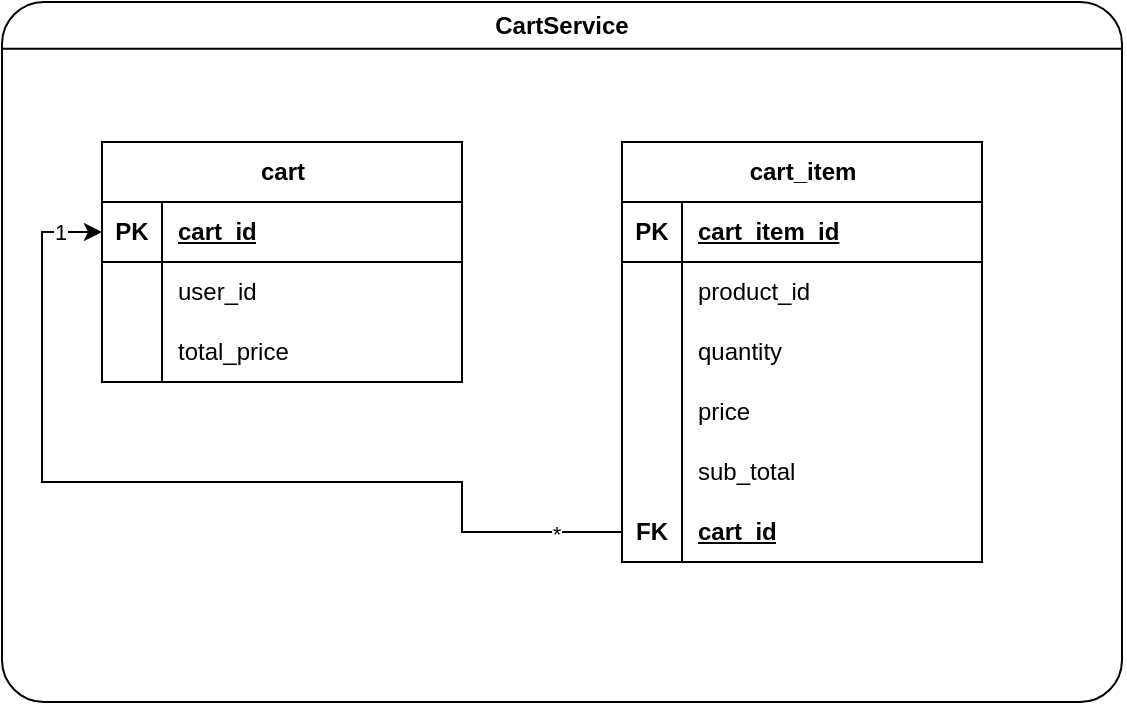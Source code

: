 <mxfile version="26.0.9">
  <diagram name="Page-1" id="9XJTLDaHDHJBWeb8qHbM">
    <mxGraphModel dx="869" dy="550" grid="1" gridSize="10" guides="1" tooltips="1" connect="1" arrows="1" fold="1" page="1" pageScale="1" pageWidth="1600" pageHeight="900" math="0" shadow="0" adaptiveColors="none">
      <root>
        <mxCell id="0" />
        <mxCell id="1" parent="0" />
        <mxCell id="pPpyBDMtFfofiaVpj8u_-1" value="" style="group;movable=0;resizable=0;rotatable=0;deletable=0;editable=0;locked=1;connectable=0;" vertex="1" connectable="0" parent="1">
          <mxGeometry x="500" y="310" width="560" height="350" as="geometry" />
        </mxCell>
        <mxCell id="pPpyBDMtFfofiaVpj8u_-2" value="" style="group" vertex="1" connectable="0" parent="pPpyBDMtFfofiaVpj8u_-1">
          <mxGeometry width="560" height="350.0" as="geometry" />
        </mxCell>
        <mxCell id="pPpyBDMtFfofiaVpj8u_-3" value="" style="rounded=1;whiteSpace=wrap;html=1;container=0;arcSize=6;" vertex="1" parent="pPpyBDMtFfofiaVpj8u_-2">
          <mxGeometry width="560.0" height="350.0" as="geometry" />
        </mxCell>
        <mxCell id="pPpyBDMtFfofiaVpj8u_-4" value="" style="endArrow=none;html=1;rounded=0;exitX=0;exitY=0.25;exitDx=0;exitDy=0;entryX=1;entryY=0.25;entryDx=0;entryDy=0;" edge="1" parent="pPpyBDMtFfofiaVpj8u_-2">
          <mxGeometry width="50" height="50" relative="1" as="geometry">
            <mxPoint y="23.333" as="sourcePoint" />
            <mxPoint x="560.0" y="23.333" as="targetPoint" />
          </mxGeometry>
        </mxCell>
        <mxCell id="pPpyBDMtFfofiaVpj8u_-5" value="&lt;b&gt;&lt;font style=&quot;font-size: 12px;&quot;&gt;CartService&lt;/font&gt;&lt;/b&gt;" style="text;html=1;align=center;verticalAlign=middle;whiteSpace=wrap;rounded=0;fontSize=8;container=0;" vertex="1" parent="pPpyBDMtFfofiaVpj8u_-2">
          <mxGeometry width="560" height="23.333" as="geometry" />
        </mxCell>
        <mxCell id="pPpyBDMtFfofiaVpj8u_-6" style="edgeStyle=orthogonalEdgeStyle;rounded=0;orthogonalLoop=1;jettySize=auto;html=1;entryX=0;entryY=0.5;entryDx=0;entryDy=0;flowAnimation=0;endArrow=none;startFill=1;endFill=1;startArrow=classic;exitX=0;exitY=0.5;exitDx=0;exitDy=0;" edge="1" source="pPpyBDMtFfofiaVpj8u_-10" target="pPpyBDMtFfofiaVpj8u_-32" parent="1">
          <mxGeometry relative="1" as="geometry">
            <Array as="points">
              <mxPoint x="520" y="425" />
              <mxPoint x="520" y="550" />
              <mxPoint x="730" y="550" />
              <mxPoint x="730" y="575" />
            </Array>
          </mxGeometry>
        </mxCell>
        <mxCell id="pPpyBDMtFfofiaVpj8u_-7" value="1" style="edgeLabel;html=1;align=center;verticalAlign=middle;resizable=0;points=[];" vertex="1" connectable="0" parent="pPpyBDMtFfofiaVpj8u_-6">
          <mxGeometry x="-0.91" relative="1" as="geometry">
            <mxPoint as="offset" />
          </mxGeometry>
        </mxCell>
        <mxCell id="pPpyBDMtFfofiaVpj8u_-8" value="*" style="edgeLabel;html=1;align=center;verticalAlign=middle;resizable=0;points=[];" vertex="1" connectable="0" parent="pPpyBDMtFfofiaVpj8u_-6">
          <mxGeometry x="0.858" y="-1" relative="1" as="geometry">
            <mxPoint as="offset" />
          </mxGeometry>
        </mxCell>
        <mxCell id="pPpyBDMtFfofiaVpj8u_-9" value="cart" style="shape=table;startSize=30;container=1;collapsible=1;childLayout=tableLayout;fixedRows=1;rowLines=0;fontStyle=1;align=center;resizeLast=1;html=1;" vertex="1" parent="1">
          <mxGeometry x="550" y="380" width="180" height="120" as="geometry" />
        </mxCell>
        <mxCell id="pPpyBDMtFfofiaVpj8u_-10" value="" style="shape=tableRow;horizontal=0;startSize=0;swimlaneHead=0;swimlaneBody=0;fillColor=none;collapsible=0;dropTarget=0;points=[[0,0.5],[1,0.5]];portConstraint=eastwest;top=0;left=0;right=0;bottom=1;" vertex="1" parent="pPpyBDMtFfofiaVpj8u_-9">
          <mxGeometry y="30" width="180" height="30" as="geometry" />
        </mxCell>
        <mxCell id="pPpyBDMtFfofiaVpj8u_-11" value="PK" style="shape=partialRectangle;connectable=0;fillColor=none;top=0;left=0;bottom=0;right=0;fontStyle=1;overflow=hidden;whiteSpace=wrap;html=1;" vertex="1" parent="pPpyBDMtFfofiaVpj8u_-10">
          <mxGeometry width="30" height="30" as="geometry">
            <mxRectangle width="30" height="30" as="alternateBounds" />
          </mxGeometry>
        </mxCell>
        <mxCell id="pPpyBDMtFfofiaVpj8u_-12" value="cart_id" style="shape=partialRectangle;connectable=0;fillColor=none;top=0;left=0;bottom=0;right=0;align=left;spacingLeft=6;fontStyle=5;overflow=hidden;whiteSpace=wrap;html=1;" vertex="1" parent="pPpyBDMtFfofiaVpj8u_-10">
          <mxGeometry x="30" width="150" height="30" as="geometry">
            <mxRectangle width="150" height="30" as="alternateBounds" />
          </mxGeometry>
        </mxCell>
        <mxCell id="pPpyBDMtFfofiaVpj8u_-13" value="" style="shape=tableRow;horizontal=0;startSize=0;swimlaneHead=0;swimlaneBody=0;fillColor=none;collapsible=0;dropTarget=0;points=[[0,0.5],[1,0.5]];portConstraint=eastwest;top=0;left=0;right=0;bottom=0;" vertex="1" parent="pPpyBDMtFfofiaVpj8u_-9">
          <mxGeometry y="60" width="180" height="30" as="geometry" />
        </mxCell>
        <mxCell id="pPpyBDMtFfofiaVpj8u_-14" value="" style="shape=partialRectangle;connectable=0;fillColor=none;top=0;left=0;bottom=0;right=0;editable=1;overflow=hidden;whiteSpace=wrap;html=1;" vertex="1" parent="pPpyBDMtFfofiaVpj8u_-13">
          <mxGeometry width="30" height="30" as="geometry">
            <mxRectangle width="30" height="30" as="alternateBounds" />
          </mxGeometry>
        </mxCell>
        <mxCell id="pPpyBDMtFfofiaVpj8u_-15" value="user_id" style="shape=partialRectangle;connectable=0;fillColor=none;top=0;left=0;bottom=0;right=0;align=left;spacingLeft=6;overflow=hidden;whiteSpace=wrap;html=1;" vertex="1" parent="pPpyBDMtFfofiaVpj8u_-13">
          <mxGeometry x="30" width="150" height="30" as="geometry">
            <mxRectangle width="150" height="30" as="alternateBounds" />
          </mxGeometry>
        </mxCell>
        <mxCell id="pPpyBDMtFfofiaVpj8u_-35" style="shape=tableRow;horizontal=0;startSize=0;swimlaneHead=0;swimlaneBody=0;fillColor=none;collapsible=0;dropTarget=0;points=[[0,0.5],[1,0.5]];portConstraint=eastwest;top=0;left=0;right=0;bottom=0;" vertex="1" parent="pPpyBDMtFfofiaVpj8u_-9">
          <mxGeometry y="90" width="180" height="30" as="geometry" />
        </mxCell>
        <mxCell id="pPpyBDMtFfofiaVpj8u_-36" style="shape=partialRectangle;connectable=0;fillColor=none;top=0;left=0;bottom=0;right=0;editable=1;overflow=hidden;whiteSpace=wrap;html=1;" vertex="1" parent="pPpyBDMtFfofiaVpj8u_-35">
          <mxGeometry width="30" height="30" as="geometry">
            <mxRectangle width="30" height="30" as="alternateBounds" />
          </mxGeometry>
        </mxCell>
        <mxCell id="pPpyBDMtFfofiaVpj8u_-37" value="total_price" style="shape=partialRectangle;connectable=0;fillColor=none;top=0;left=0;bottom=0;right=0;align=left;spacingLeft=6;overflow=hidden;whiteSpace=wrap;html=1;" vertex="1" parent="pPpyBDMtFfofiaVpj8u_-35">
          <mxGeometry x="30" width="150" height="30" as="geometry">
            <mxRectangle width="150" height="30" as="alternateBounds" />
          </mxGeometry>
        </mxCell>
        <mxCell id="pPpyBDMtFfofiaVpj8u_-16" value="cart_item" style="shape=table;startSize=30;container=1;collapsible=1;childLayout=tableLayout;fixedRows=1;rowLines=0;fontStyle=1;align=center;resizeLast=1;html=1;" vertex="1" parent="1">
          <mxGeometry x="810" y="380" width="180" height="210" as="geometry" />
        </mxCell>
        <mxCell id="pPpyBDMtFfofiaVpj8u_-17" value="" style="shape=tableRow;horizontal=0;startSize=0;swimlaneHead=0;swimlaneBody=0;fillColor=none;collapsible=0;dropTarget=0;points=[[0,0.5],[1,0.5]];portConstraint=eastwest;top=0;left=0;right=0;bottom=1;" vertex="1" parent="pPpyBDMtFfofiaVpj8u_-16">
          <mxGeometry y="30" width="180" height="30" as="geometry" />
        </mxCell>
        <mxCell id="pPpyBDMtFfofiaVpj8u_-18" value="PK" style="shape=partialRectangle;connectable=0;fillColor=none;top=0;left=0;bottom=0;right=0;fontStyle=1;overflow=hidden;whiteSpace=wrap;html=1;" vertex="1" parent="pPpyBDMtFfofiaVpj8u_-17">
          <mxGeometry width="30" height="30" as="geometry">
            <mxRectangle width="30" height="30" as="alternateBounds" />
          </mxGeometry>
        </mxCell>
        <mxCell id="pPpyBDMtFfofiaVpj8u_-19" value="cart_item_id" style="shape=partialRectangle;connectable=0;fillColor=none;top=0;left=0;bottom=0;right=0;align=left;spacingLeft=6;fontStyle=5;overflow=hidden;whiteSpace=wrap;html=1;" vertex="1" parent="pPpyBDMtFfofiaVpj8u_-17">
          <mxGeometry x="30" width="150" height="30" as="geometry">
            <mxRectangle width="150" height="30" as="alternateBounds" />
          </mxGeometry>
        </mxCell>
        <mxCell id="pPpyBDMtFfofiaVpj8u_-20" value="" style="shape=tableRow;horizontal=0;startSize=0;swimlaneHead=0;swimlaneBody=0;fillColor=none;collapsible=0;dropTarget=0;points=[[0,0.5],[1,0.5]];portConstraint=eastwest;top=0;left=0;right=0;bottom=0;" vertex="1" parent="pPpyBDMtFfofiaVpj8u_-16">
          <mxGeometry y="60" width="180" height="30" as="geometry" />
        </mxCell>
        <mxCell id="pPpyBDMtFfofiaVpj8u_-21" value="" style="shape=partialRectangle;connectable=0;fillColor=none;top=0;left=0;bottom=0;right=0;editable=1;overflow=hidden;whiteSpace=wrap;html=1;" vertex="1" parent="pPpyBDMtFfofiaVpj8u_-20">
          <mxGeometry width="30" height="30" as="geometry">
            <mxRectangle width="30" height="30" as="alternateBounds" />
          </mxGeometry>
        </mxCell>
        <mxCell id="pPpyBDMtFfofiaVpj8u_-22" value="product_id" style="shape=partialRectangle;connectable=0;fillColor=none;top=0;left=0;bottom=0;right=0;align=left;spacingLeft=6;overflow=hidden;whiteSpace=wrap;html=1;" vertex="1" parent="pPpyBDMtFfofiaVpj8u_-20">
          <mxGeometry x="30" width="150" height="30" as="geometry">
            <mxRectangle width="150" height="30" as="alternateBounds" />
          </mxGeometry>
        </mxCell>
        <mxCell id="pPpyBDMtFfofiaVpj8u_-23" value="" style="shape=tableRow;horizontal=0;startSize=0;swimlaneHead=0;swimlaneBody=0;fillColor=none;collapsible=0;dropTarget=0;points=[[0,0.5],[1,0.5]];portConstraint=eastwest;top=0;left=0;right=0;bottom=0;" vertex="1" parent="pPpyBDMtFfofiaVpj8u_-16">
          <mxGeometry y="90" width="180" height="30" as="geometry" />
        </mxCell>
        <mxCell id="pPpyBDMtFfofiaVpj8u_-24" value="" style="shape=partialRectangle;connectable=0;fillColor=none;top=0;left=0;bottom=0;right=0;editable=1;overflow=hidden;whiteSpace=wrap;html=1;" vertex="1" parent="pPpyBDMtFfofiaVpj8u_-23">
          <mxGeometry width="30" height="30" as="geometry">
            <mxRectangle width="30" height="30" as="alternateBounds" />
          </mxGeometry>
        </mxCell>
        <mxCell id="pPpyBDMtFfofiaVpj8u_-25" value="quantity" style="shape=partialRectangle;connectable=0;fillColor=none;top=0;left=0;bottom=0;right=0;align=left;spacingLeft=6;overflow=hidden;whiteSpace=wrap;html=1;" vertex="1" parent="pPpyBDMtFfofiaVpj8u_-23">
          <mxGeometry x="30" width="150" height="30" as="geometry">
            <mxRectangle width="150" height="30" as="alternateBounds" />
          </mxGeometry>
        </mxCell>
        <mxCell id="pPpyBDMtFfofiaVpj8u_-26" value="" style="shape=tableRow;horizontal=0;startSize=0;swimlaneHead=0;swimlaneBody=0;fillColor=none;collapsible=0;dropTarget=0;points=[[0,0.5],[1,0.5]];portConstraint=eastwest;top=0;left=0;right=0;bottom=0;" vertex="1" parent="pPpyBDMtFfofiaVpj8u_-16">
          <mxGeometry y="120" width="180" height="30" as="geometry" />
        </mxCell>
        <mxCell id="pPpyBDMtFfofiaVpj8u_-27" value="" style="shape=partialRectangle;connectable=0;fillColor=none;top=0;left=0;bottom=0;right=0;editable=1;overflow=hidden;whiteSpace=wrap;html=1;" vertex="1" parent="pPpyBDMtFfofiaVpj8u_-26">
          <mxGeometry width="30" height="30" as="geometry">
            <mxRectangle width="30" height="30" as="alternateBounds" />
          </mxGeometry>
        </mxCell>
        <mxCell id="pPpyBDMtFfofiaVpj8u_-28" value="price" style="shape=partialRectangle;connectable=0;fillColor=none;top=0;left=0;bottom=0;right=0;align=left;spacingLeft=6;overflow=hidden;whiteSpace=wrap;html=1;" vertex="1" parent="pPpyBDMtFfofiaVpj8u_-26">
          <mxGeometry x="30" width="150" height="30" as="geometry">
            <mxRectangle width="150" height="30" as="alternateBounds" />
          </mxGeometry>
        </mxCell>
        <mxCell id="pPpyBDMtFfofiaVpj8u_-29" style="shape=tableRow;horizontal=0;startSize=0;swimlaneHead=0;swimlaneBody=0;fillColor=none;collapsible=0;dropTarget=0;points=[[0,0.5],[1,0.5]];portConstraint=eastwest;top=0;left=0;right=0;bottom=0;" vertex="1" parent="pPpyBDMtFfofiaVpj8u_-16">
          <mxGeometry y="150" width="180" height="30" as="geometry" />
        </mxCell>
        <mxCell id="pPpyBDMtFfofiaVpj8u_-30" style="shape=partialRectangle;connectable=0;fillColor=none;top=0;left=0;bottom=0;right=0;editable=1;overflow=hidden;whiteSpace=wrap;html=1;" vertex="1" parent="pPpyBDMtFfofiaVpj8u_-29">
          <mxGeometry width="30" height="30" as="geometry">
            <mxRectangle width="30" height="30" as="alternateBounds" />
          </mxGeometry>
        </mxCell>
        <mxCell id="pPpyBDMtFfofiaVpj8u_-31" value="sub_total" style="shape=partialRectangle;connectable=0;fillColor=none;top=0;left=0;bottom=0;right=0;align=left;spacingLeft=6;overflow=hidden;whiteSpace=wrap;html=1;" vertex="1" parent="pPpyBDMtFfofiaVpj8u_-29">
          <mxGeometry x="30" width="150" height="30" as="geometry">
            <mxRectangle width="150" height="30" as="alternateBounds" />
          </mxGeometry>
        </mxCell>
        <mxCell id="pPpyBDMtFfofiaVpj8u_-32" value="" style="shape=tableRow;horizontal=0;startSize=0;swimlaneHead=0;swimlaneBody=0;fillColor=none;collapsible=0;dropTarget=0;points=[[0,0.5],[1,0.5]];portConstraint=eastwest;top=0;left=0;right=0;bottom=1;" vertex="1" parent="pPpyBDMtFfofiaVpj8u_-16">
          <mxGeometry y="180" width="180" height="30" as="geometry" />
        </mxCell>
        <mxCell id="pPpyBDMtFfofiaVpj8u_-33" value="FK" style="shape=partialRectangle;connectable=0;fillColor=none;top=0;left=0;bottom=0;right=0;fontStyle=1;overflow=hidden;whiteSpace=wrap;html=1;" vertex="1" parent="pPpyBDMtFfofiaVpj8u_-32">
          <mxGeometry width="30" height="30" as="geometry">
            <mxRectangle width="30" height="30" as="alternateBounds" />
          </mxGeometry>
        </mxCell>
        <mxCell id="pPpyBDMtFfofiaVpj8u_-34" value="cart_id" style="shape=partialRectangle;connectable=0;fillColor=none;top=0;left=0;bottom=0;right=0;align=left;spacingLeft=6;fontStyle=5;overflow=hidden;whiteSpace=wrap;html=1;" vertex="1" parent="pPpyBDMtFfofiaVpj8u_-32">
          <mxGeometry x="30" width="150" height="30" as="geometry">
            <mxRectangle width="150" height="30" as="alternateBounds" />
          </mxGeometry>
        </mxCell>
      </root>
    </mxGraphModel>
  </diagram>
</mxfile>
